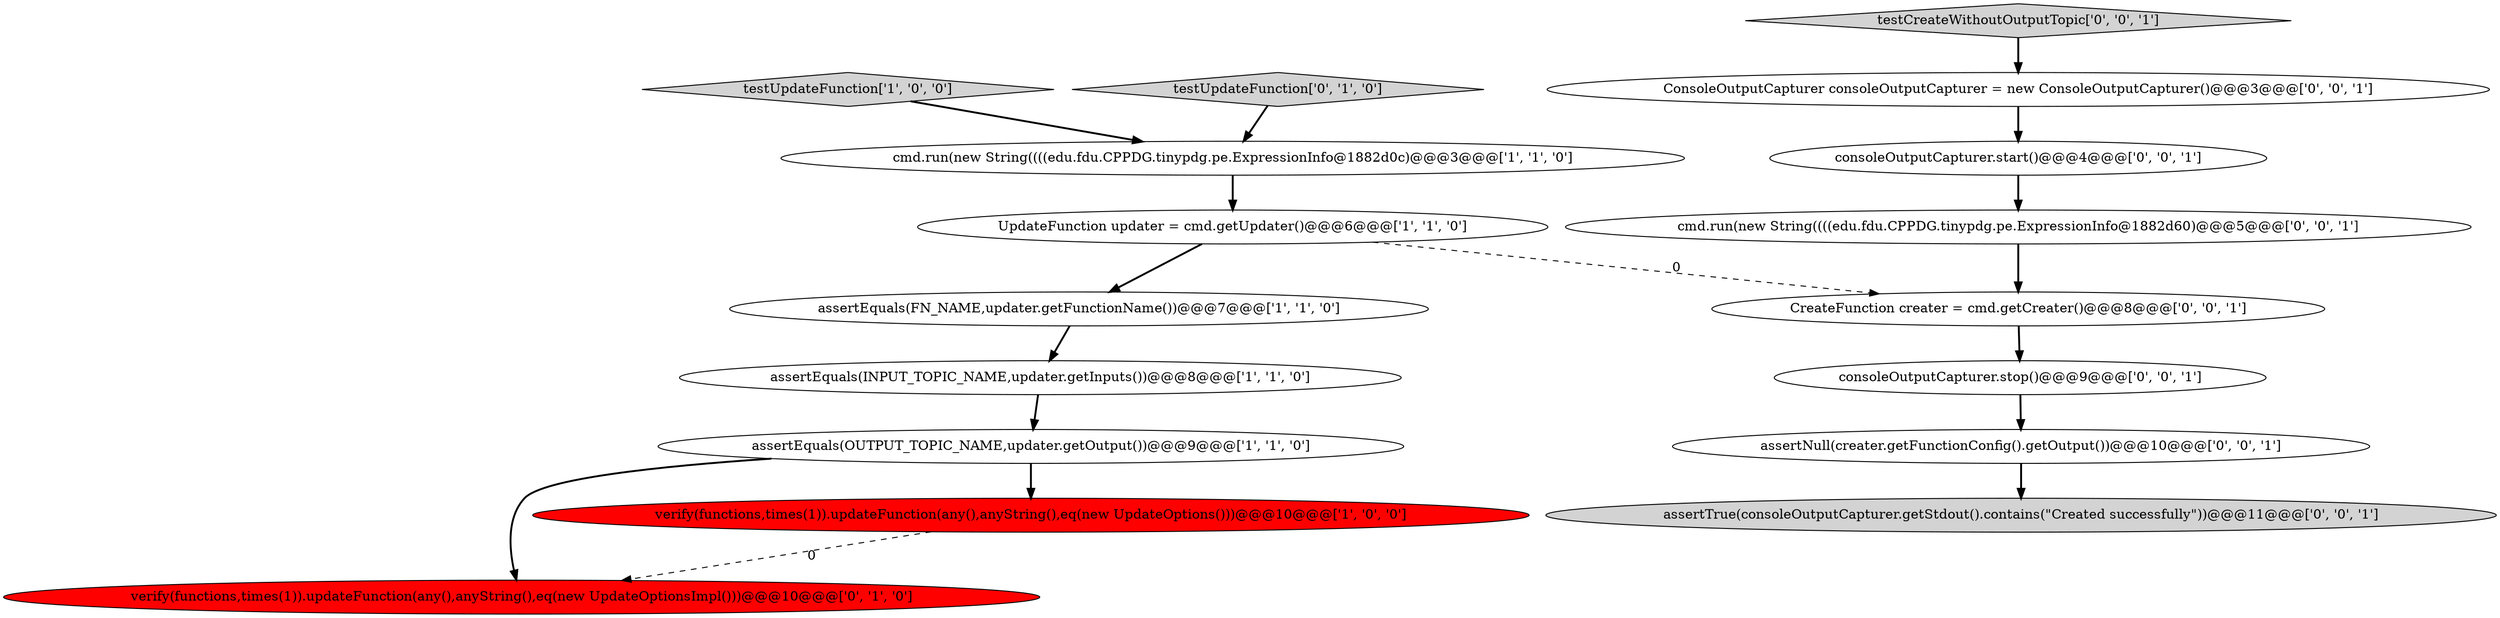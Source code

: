 digraph {
13 [style = filled, label = "ConsoleOutputCapturer consoleOutputCapturer = new ConsoleOutputCapturer()@@@3@@@['0', '0', '1']", fillcolor = white, shape = ellipse image = "AAA0AAABBB3BBB"];
15 [style = filled, label = "cmd.run(new String((((edu.fdu.CPPDG.tinypdg.pe.ExpressionInfo@1882d60)@@@5@@@['0', '0', '1']", fillcolor = white, shape = ellipse image = "AAA0AAABBB3BBB"];
2 [style = filled, label = "testUpdateFunction['1', '0', '0']", fillcolor = lightgray, shape = diamond image = "AAA0AAABBB1BBB"];
0 [style = filled, label = "assertEquals(OUTPUT_TOPIC_NAME,updater.getOutput())@@@9@@@['1', '1', '0']", fillcolor = white, shape = ellipse image = "AAA0AAABBB1BBB"];
9 [style = filled, label = "assertTrue(consoleOutputCapturer.getStdout().contains(\"Created successfully\"))@@@11@@@['0', '0', '1']", fillcolor = lightgray, shape = ellipse image = "AAA0AAABBB3BBB"];
1 [style = filled, label = "assertEquals(INPUT_TOPIC_NAME,updater.getInputs())@@@8@@@['1', '1', '0']", fillcolor = white, shape = ellipse image = "AAA0AAABBB1BBB"];
12 [style = filled, label = "testCreateWithoutOutputTopic['0', '0', '1']", fillcolor = lightgray, shape = diamond image = "AAA0AAABBB3BBB"];
7 [style = filled, label = "verify(functions,times(1)).updateFunction(any(),anyString(),eq(new UpdateOptionsImpl()))@@@10@@@['0', '1', '0']", fillcolor = red, shape = ellipse image = "AAA1AAABBB2BBB"];
5 [style = filled, label = "cmd.run(new String((((edu.fdu.CPPDG.tinypdg.pe.ExpressionInfo@1882d0c)@@@3@@@['1', '1', '0']", fillcolor = white, shape = ellipse image = "AAA0AAABBB1BBB"];
11 [style = filled, label = "CreateFunction creater = cmd.getCreater()@@@8@@@['0', '0', '1']", fillcolor = white, shape = ellipse image = "AAA0AAABBB3BBB"];
16 [style = filled, label = "consoleOutputCapturer.stop()@@@9@@@['0', '0', '1']", fillcolor = white, shape = ellipse image = "AAA0AAABBB3BBB"];
6 [style = filled, label = "UpdateFunction updater = cmd.getUpdater()@@@6@@@['1', '1', '0']", fillcolor = white, shape = ellipse image = "AAA0AAABBB1BBB"];
14 [style = filled, label = "consoleOutputCapturer.start()@@@4@@@['0', '0', '1']", fillcolor = white, shape = ellipse image = "AAA0AAABBB3BBB"];
8 [style = filled, label = "testUpdateFunction['0', '1', '0']", fillcolor = lightgray, shape = diamond image = "AAA0AAABBB2BBB"];
4 [style = filled, label = "assertEquals(FN_NAME,updater.getFunctionName())@@@7@@@['1', '1', '0']", fillcolor = white, shape = ellipse image = "AAA0AAABBB1BBB"];
3 [style = filled, label = "verify(functions,times(1)).updateFunction(any(),anyString(),eq(new UpdateOptions()))@@@10@@@['1', '0', '0']", fillcolor = red, shape = ellipse image = "AAA1AAABBB1BBB"];
10 [style = filled, label = "assertNull(creater.getFunctionConfig().getOutput())@@@10@@@['0', '0', '1']", fillcolor = white, shape = ellipse image = "AAA0AAABBB3BBB"];
0->3 [style = bold, label=""];
11->16 [style = bold, label=""];
12->13 [style = bold, label=""];
6->4 [style = bold, label=""];
6->11 [style = dashed, label="0"];
14->15 [style = bold, label=""];
4->1 [style = bold, label=""];
10->9 [style = bold, label=""];
1->0 [style = bold, label=""];
5->6 [style = bold, label=""];
8->5 [style = bold, label=""];
15->11 [style = bold, label=""];
16->10 [style = bold, label=""];
13->14 [style = bold, label=""];
3->7 [style = dashed, label="0"];
2->5 [style = bold, label=""];
0->7 [style = bold, label=""];
}

